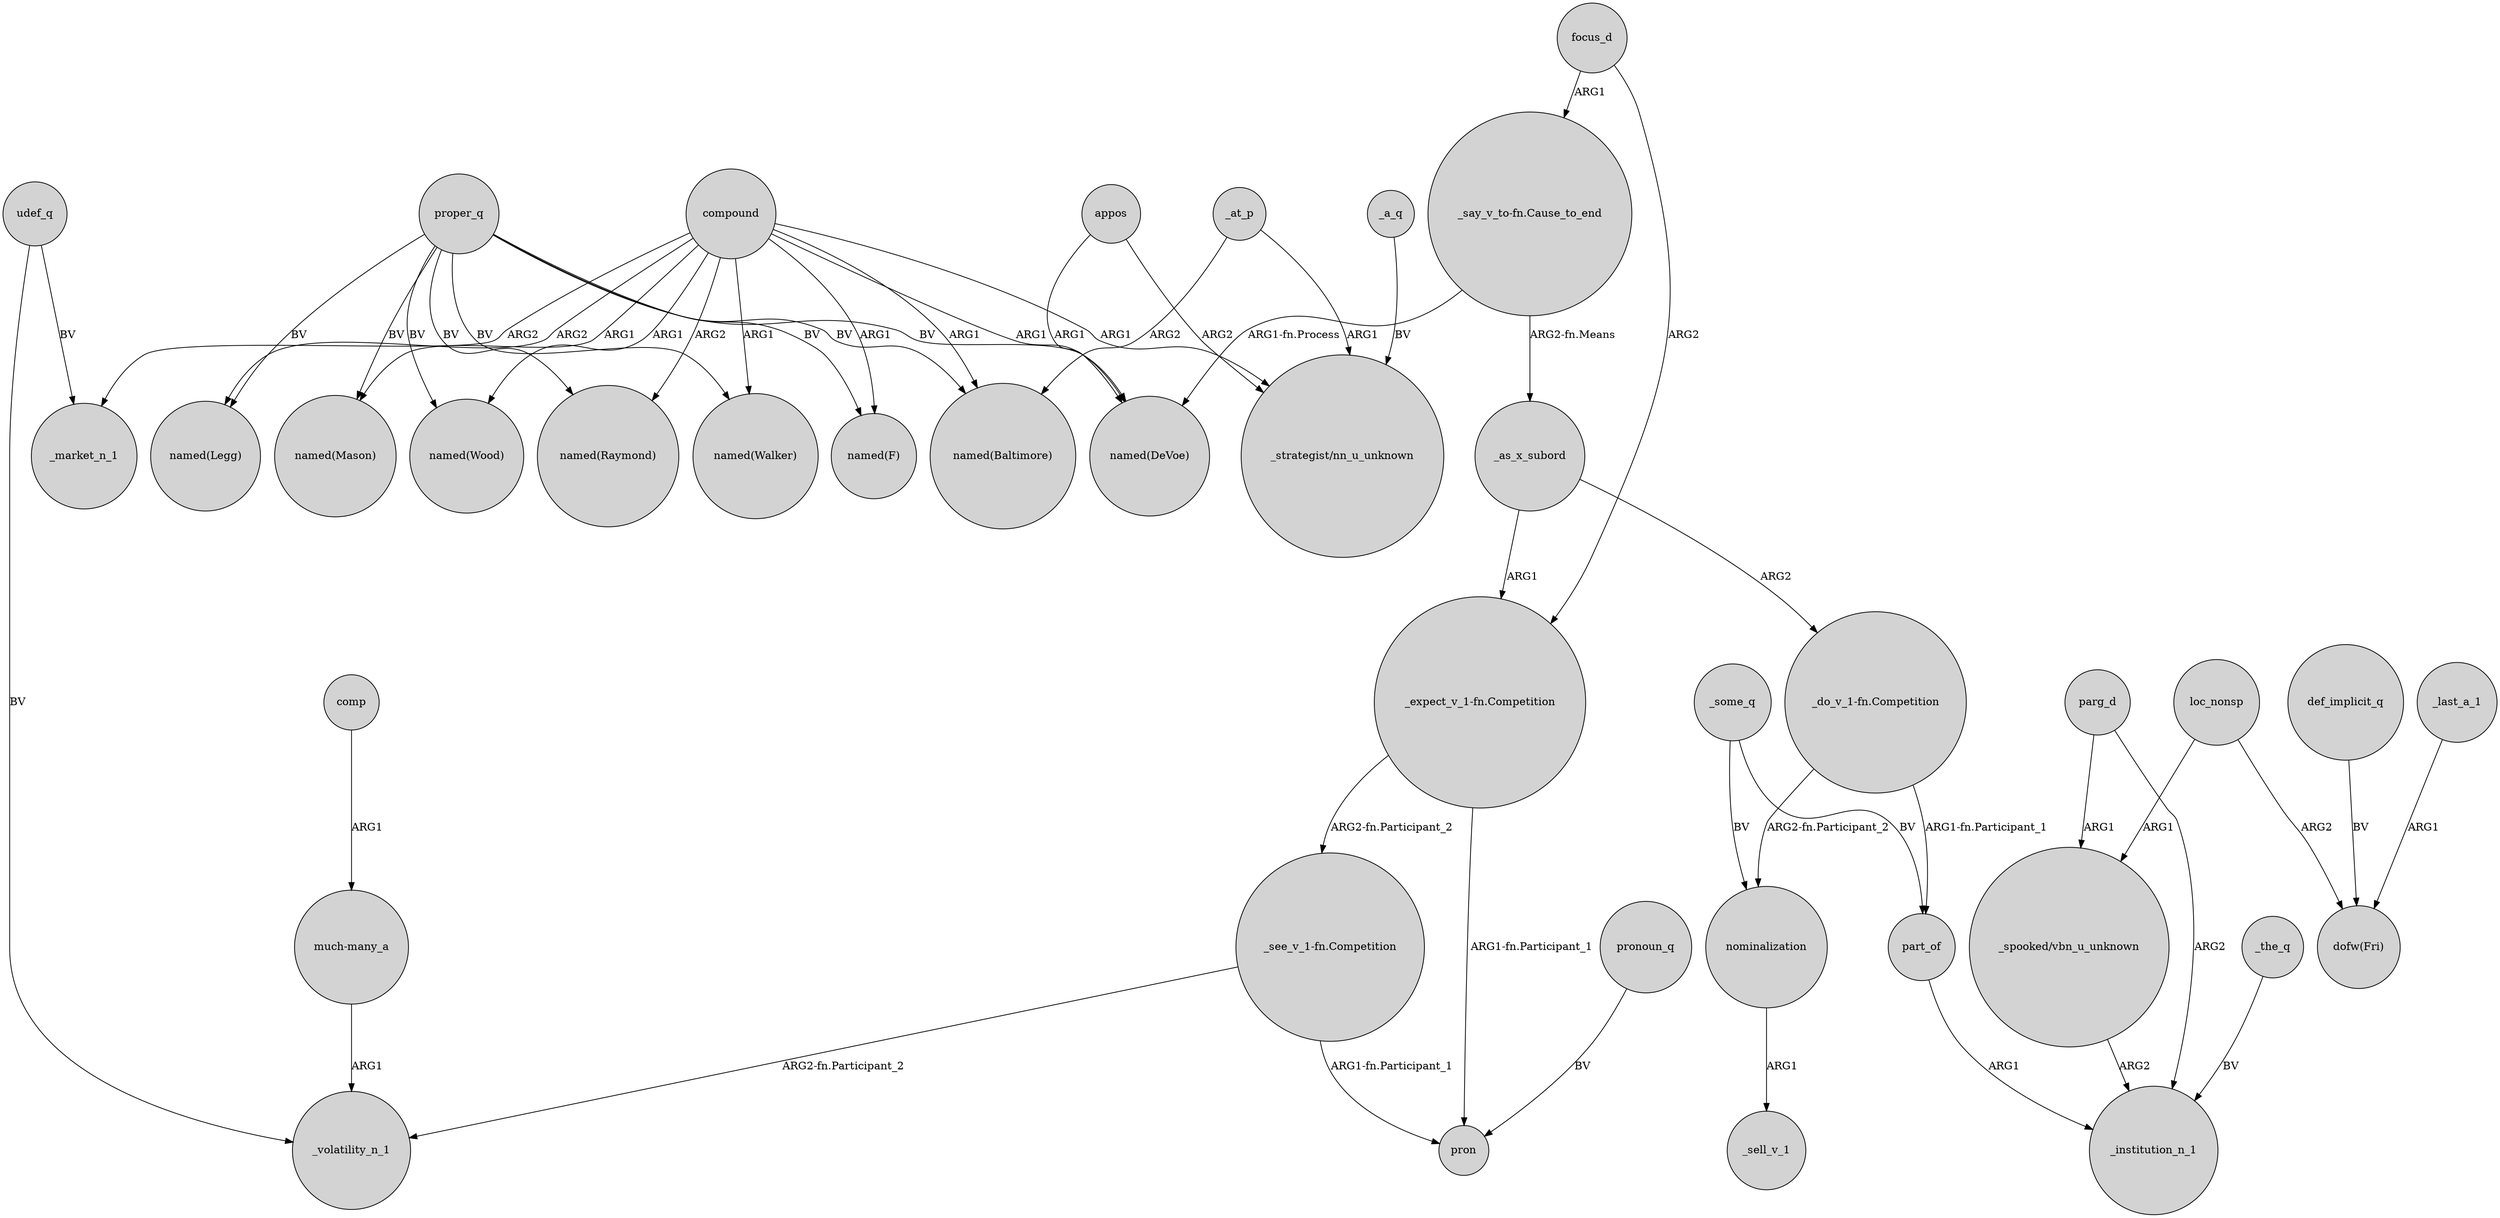 digraph {
	node [shape=circle style=filled]
	"_spooked/vbn_u_unknown" -> _institution_n_1 [label=ARG2]
	loc_nonsp -> "_spooked/vbn_u_unknown" [label=ARG1]
	udef_q -> _market_n_1 [label=BV]
	"_see_v_1-fn.Competition" -> pron [label="ARG1-fn.Participant_1"]
	"_see_v_1-fn.Competition" -> _volatility_n_1 [label="ARG2-fn.Participant_2"]
	proper_q -> "named(DeVoe)" [label=BV]
	"_do_v_1-fn.Competition" -> part_of [label="ARG1-fn.Participant_1"]
	_at_p -> "_strategist/nn_u_unknown" [label=ARG1]
	compound -> "named(Wood)" [label=ARG1]
	proper_q -> "named(Mason)" [label=BV]
	udef_q -> _volatility_n_1 [label=BV]
	part_of -> _institution_n_1 [label=ARG1]
	focus_d -> "_say_v_to-fn.Cause_to_end" [label=ARG1]
	compound -> _market_n_1 [label=ARG2]
	compound -> "named(Walker)" [label=ARG1]
	proper_q -> "named(F)" [label=BV]
	loc_nonsp -> "dofw(Fri)" [label=ARG2]
	_last_a_1 -> "dofw(Fri)" [label=ARG1]
	"_say_v_to-fn.Cause_to_end" -> "named(DeVoe)" [label="ARG1-fn.Process"]
	_some_q -> nominalization [label=BV]
	compound -> "named(Baltimore)" [label=ARG1]
	proper_q -> "named(Raymond)" [label=BV]
	appos -> "named(DeVoe)" [label=ARG1]
	compound -> "_strategist/nn_u_unknown" [label=ARG1]
	"much-many_a" -> _volatility_n_1 [label=ARG1]
	appos -> "_strategist/nn_u_unknown" [label=ARG2]
	pronoun_q -> pron [label=BV]
	"_expect_v_1-fn.Competition" -> pron [label="ARG1-fn.Participant_1"]
	comp -> "much-many_a" [label=ARG1]
	_as_x_subord -> "_do_v_1-fn.Competition" [label=ARG2]
	compound -> "named(Legg)" [label=ARG2]
	proper_q -> "named(Baltimore)" [label=BV]
	compound -> "named(Mason)" [label=ARG1]
	def_implicit_q -> "dofw(Fri)" [label=BV]
	_as_x_subord -> "_expect_v_1-fn.Competition" [label=ARG1]
	compound -> "named(F)" [label=ARG1]
	proper_q -> "named(Wood)" [label=BV]
	_some_q -> part_of [label=BV]
	focus_d -> "_expect_v_1-fn.Competition" [label=ARG2]
	nominalization -> _sell_v_1 [label=ARG1]
	_at_p -> "named(Baltimore)" [label=ARG2]
	"_expect_v_1-fn.Competition" -> "_see_v_1-fn.Competition" [label="ARG2-fn.Participant_2"]
	_the_q -> _institution_n_1 [label=BV]
	proper_q -> "named(Walker)" [label=BV]
	_a_q -> "_strategist/nn_u_unknown" [label=BV]
	"_say_v_to-fn.Cause_to_end" -> _as_x_subord [label="ARG2-fn.Means"]
	compound -> "named(Raymond)" [label=ARG2]
	proper_q -> "named(Legg)" [label=BV]
	"_do_v_1-fn.Competition" -> nominalization [label="ARG2-fn.Participant_2"]
	parg_d -> "_spooked/vbn_u_unknown" [label=ARG1]
	compound -> "named(DeVoe)" [label=ARG1]
	parg_d -> _institution_n_1 [label=ARG2]
}
